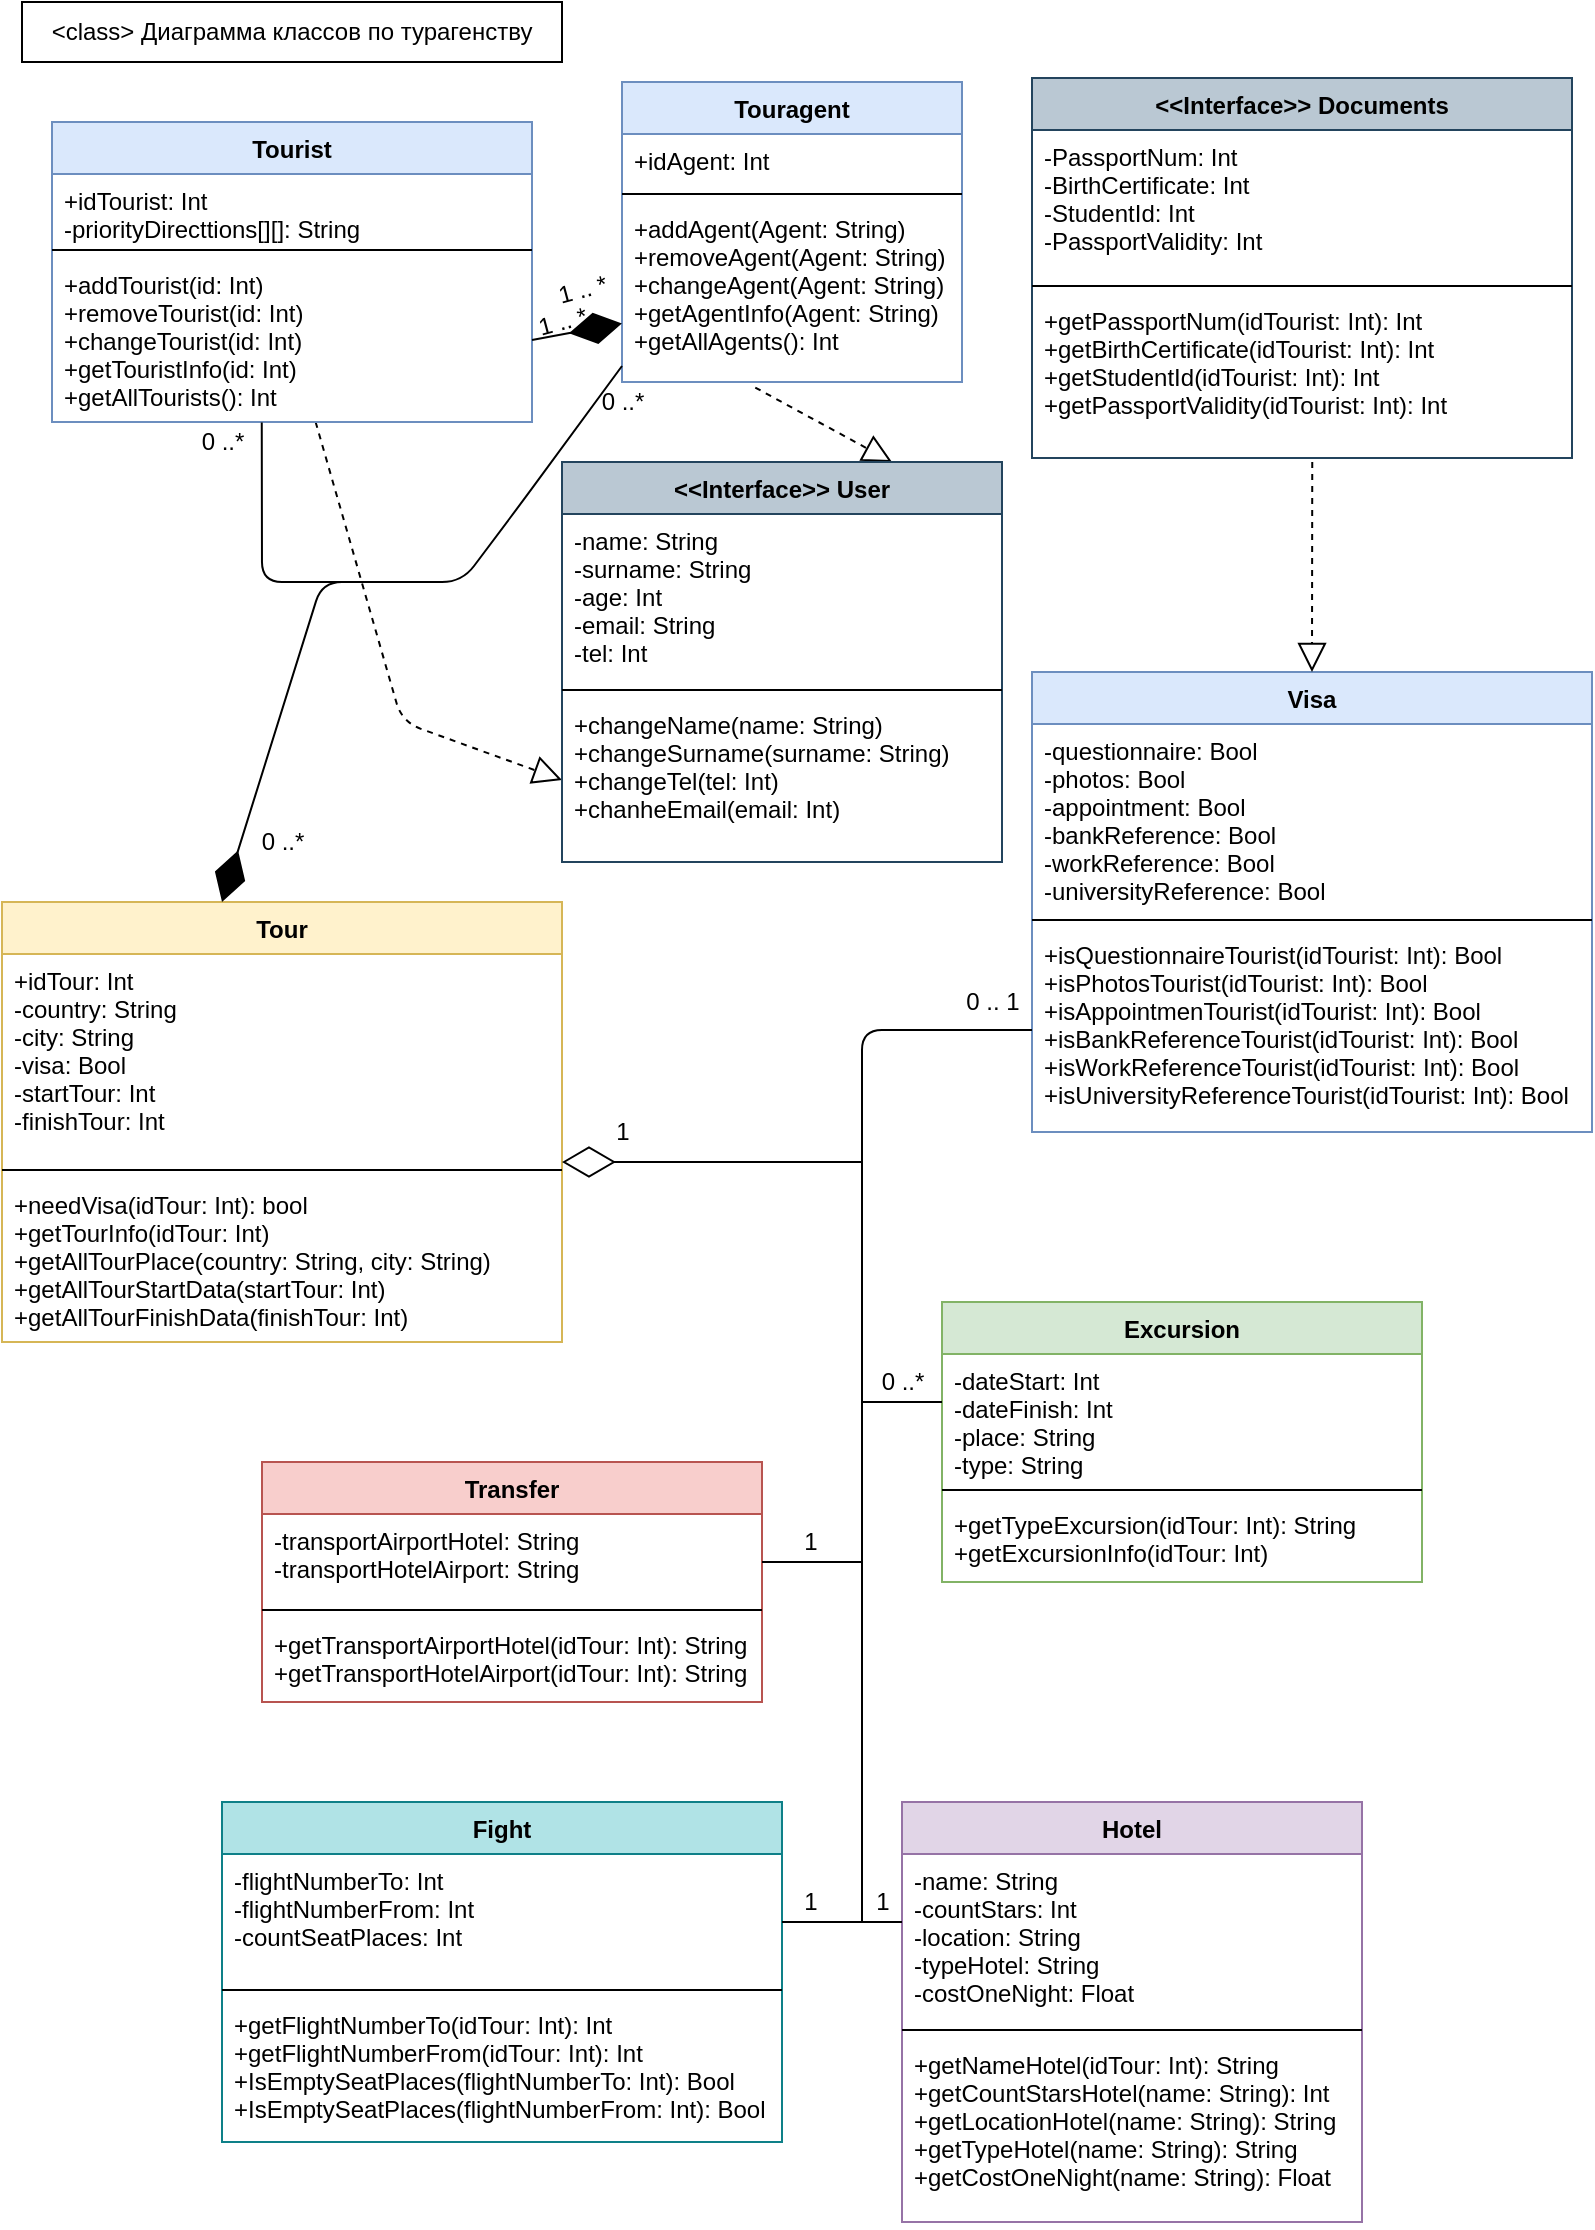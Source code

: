 <mxfile version="12.9.3" type="github">
  <diagram id="0H1mfORNGfnUdjF6QRDL" name="Page-1">
    <mxGraphModel dx="1422" dy="768" grid="1" gridSize="10" guides="1" tooltips="1" connect="1" arrows="1" fold="1" page="1" pageScale="1" pageWidth="827" pageHeight="1169" math="0" shadow="0">
      <root>
        <mxCell id="0" />
        <mxCell id="1" parent="0" />
        <mxCell id="4OYxdjphq5t7-IWQ_6NV-1" value="&amp;lt;class&amp;gt; Диаграмма классов по турагенству" style="rounded=0;whiteSpace=wrap;html=1;" parent="1" vertex="1">
          <mxGeometry x="20" y="20" width="270" height="30" as="geometry" />
        </mxCell>
        <mxCell id="EQAWj-bgzG3Vmf502P8H-9" value="" style="endArrow=block;dashed=1;endFill=0;endSize=12;html=1;entryX=0;entryY=0.5;entryDx=0;entryDy=0;" edge="1" parent="1" source="EQAWj-bgzG3Vmf502P8H-8" target="EQAWj-bgzG3Vmf502P8H-4">
          <mxGeometry width="160" relative="1" as="geometry">
            <mxPoint x="153.04" y="260.0" as="sourcePoint" />
            <mxPoint x="308" y="350" as="targetPoint" />
            <Array as="points">
              <mxPoint x="210" y="380" />
            </Array>
          </mxGeometry>
        </mxCell>
        <mxCell id="EQAWj-bgzG3Vmf502P8H-16" value="" style="endArrow=block;dashed=1;endFill=0;endSize=12;html=1;exitX=0.392;exitY=1.031;exitDx=0;exitDy=0;exitPerimeter=0;entryX=0.75;entryY=0;entryDx=0;entryDy=0;" edge="1" parent="1" source="EQAWj-bgzG3Vmf502P8H-15" target="EQAWj-bgzG3Vmf502P8H-1">
          <mxGeometry width="160" relative="1" as="geometry">
            <mxPoint x="390" y="250" as="sourcePoint" />
            <mxPoint x="550" y="250" as="targetPoint" />
            <Array as="points" />
          </mxGeometry>
        </mxCell>
        <mxCell id="EQAWj-bgzG3Vmf502P8H-5" value="Tourist" style="swimlane;fontStyle=1;align=center;verticalAlign=top;childLayout=stackLayout;horizontal=1;startSize=26;horizontalStack=0;resizeParent=1;resizeParentMax=0;resizeLast=0;collapsible=1;marginBottom=0;fillColor=#dae8fc;strokeColor=#6c8ebf;" vertex="1" parent="1">
          <mxGeometry x="35" y="80" width="240" height="150" as="geometry" />
        </mxCell>
        <mxCell id="EQAWj-bgzG3Vmf502P8H-6" value="+idTourist: Int&#xa;-priorityDirecttions[][]: String&#xa;" style="text;strokeColor=none;fillColor=none;align=left;verticalAlign=top;spacingLeft=4;spacingRight=4;overflow=hidden;rotatable=0;points=[[0,0.5],[1,0.5]];portConstraint=eastwest;" vertex="1" parent="EQAWj-bgzG3Vmf502P8H-5">
          <mxGeometry y="26" width="240" height="34" as="geometry" />
        </mxCell>
        <mxCell id="EQAWj-bgzG3Vmf502P8H-7" value="" style="line;strokeWidth=1;fillColor=none;align=left;verticalAlign=middle;spacingTop=-1;spacingLeft=3;spacingRight=3;rotatable=0;labelPosition=right;points=[];portConstraint=eastwest;" vertex="1" parent="EQAWj-bgzG3Vmf502P8H-5">
          <mxGeometry y="60" width="240" height="8" as="geometry" />
        </mxCell>
        <mxCell id="EQAWj-bgzG3Vmf502P8H-8" value="+addTourist(id: Int)&#xa;+removeTourist(id: Int)&#xa;+changeTourist(id: Int)&#xa;+getTouristInfo(id: Int)&#xa;+getAllTourists(): Int" style="text;strokeColor=none;fillColor=none;align=left;verticalAlign=top;spacingLeft=4;spacingRight=4;overflow=hidden;rotatable=0;points=[[0,0.5],[1,0.5]];portConstraint=eastwest;" vertex="1" parent="EQAWj-bgzG3Vmf502P8H-5">
          <mxGeometry y="68" width="240" height="82" as="geometry" />
        </mxCell>
        <mxCell id="EQAWj-bgzG3Vmf502P8H-12" value="Touragent" style="swimlane;fontStyle=1;align=center;verticalAlign=top;childLayout=stackLayout;horizontal=1;startSize=26;horizontalStack=0;resizeParent=1;resizeParentMax=0;resizeLast=0;collapsible=1;marginBottom=0;fillColor=#dae8fc;strokeColor=#6c8ebf;" vertex="1" parent="1">
          <mxGeometry x="320" y="60" width="170" height="150" as="geometry" />
        </mxCell>
        <mxCell id="EQAWj-bgzG3Vmf502P8H-13" value="+idAgent: Int&#xa;" style="text;strokeColor=none;fillColor=none;align=left;verticalAlign=top;spacingLeft=4;spacingRight=4;overflow=hidden;rotatable=0;points=[[0,0.5],[1,0.5]];portConstraint=eastwest;" vertex="1" parent="EQAWj-bgzG3Vmf502P8H-12">
          <mxGeometry y="26" width="170" height="26" as="geometry" />
        </mxCell>
        <mxCell id="EQAWj-bgzG3Vmf502P8H-14" value="" style="line;strokeWidth=1;fillColor=none;align=left;verticalAlign=middle;spacingTop=-1;spacingLeft=3;spacingRight=3;rotatable=0;labelPosition=right;points=[];portConstraint=eastwest;" vertex="1" parent="EQAWj-bgzG3Vmf502P8H-12">
          <mxGeometry y="52" width="170" height="8" as="geometry" />
        </mxCell>
        <mxCell id="EQAWj-bgzG3Vmf502P8H-15" value="+addAgent(Agent: String)&#xa;+removeAgent(Agent: String)&#xa;+changeAgent(Agent: String)&#xa;+getAgentInfo(Agent: String)&#xa;+getAllAgents(): Int" style="text;strokeColor=none;fillColor=none;align=left;verticalAlign=top;spacingLeft=4;spacingRight=4;overflow=hidden;rotatable=0;points=[[0,0.5],[1,0.5]];portConstraint=eastwest;" vertex="1" parent="EQAWj-bgzG3Vmf502P8H-12">
          <mxGeometry y="60" width="170" height="90" as="geometry" />
        </mxCell>
        <mxCell id="EQAWj-bgzG3Vmf502P8H-49" value="&lt;&lt;Interface&gt;&gt; Documents" style="swimlane;fontStyle=1;align=center;verticalAlign=top;childLayout=stackLayout;horizontal=1;startSize=26;horizontalStack=0;resizeParent=1;resizeParentMax=0;resizeLast=0;collapsible=1;marginBottom=0;fillColor=#bac8d3;strokeColor=#23445d;" vertex="1" parent="1">
          <mxGeometry x="525" y="58" width="270" height="190" as="geometry" />
        </mxCell>
        <mxCell id="EQAWj-bgzG3Vmf502P8H-50" value="-PassportNum: Int&#xa;-BirthСertificate: Int&#xa;-StudentId: Int&#xa;-PassportValidity: Int&#xa;" style="text;strokeColor=none;fillColor=none;align=left;verticalAlign=top;spacingLeft=4;spacingRight=4;overflow=hidden;rotatable=0;points=[[0,0.5],[1,0.5]];portConstraint=eastwest;" vertex="1" parent="EQAWj-bgzG3Vmf502P8H-49">
          <mxGeometry y="26" width="270" height="74" as="geometry" />
        </mxCell>
        <mxCell id="EQAWj-bgzG3Vmf502P8H-51" value="" style="line;strokeWidth=1;fillColor=none;align=left;verticalAlign=middle;spacingTop=-1;spacingLeft=3;spacingRight=3;rotatable=0;labelPosition=right;points=[];portConstraint=eastwest;" vertex="1" parent="EQAWj-bgzG3Vmf502P8H-49">
          <mxGeometry y="100" width="270" height="8" as="geometry" />
        </mxCell>
        <mxCell id="EQAWj-bgzG3Vmf502P8H-52" value="+getPassportNum(idTourist: Int): Int&#xa;+getBirthСertificate(idTourist: Int): Int&#xa;+getStudentId(idTourist: Int): Int&#xa;+getPassportValidity(idTourist: Int): Int" style="text;strokeColor=none;fillColor=none;align=left;verticalAlign=top;spacingLeft=4;spacingRight=4;overflow=hidden;rotatable=0;points=[[0,0.5],[1,0.5]];portConstraint=eastwest;" vertex="1" parent="EQAWj-bgzG3Vmf502P8H-49">
          <mxGeometry y="108" width="270" height="82" as="geometry" />
        </mxCell>
        <mxCell id="EQAWj-bgzG3Vmf502P8H-1" value="&lt;&lt;Interface&gt;&gt; User&#xa;" style="swimlane;fontStyle=1;align=center;verticalAlign=top;childLayout=stackLayout;horizontal=1;startSize=26;horizontalStack=0;resizeParent=1;resizeParentMax=0;resizeLast=0;collapsible=1;marginBottom=0;fillColor=#bac8d3;strokeColor=#23445d;" vertex="1" parent="1">
          <mxGeometry x="290" y="250" width="220" height="200" as="geometry" />
        </mxCell>
        <mxCell id="EQAWj-bgzG3Vmf502P8H-2" value="-name: String&#xa;-surname: String&#xa;-age: Int&#xa;-email: String&#xa;-tel: Int" style="text;align=left;verticalAlign=top;spacingLeft=4;spacingRight=4;overflow=hidden;rotatable=0;points=[[0,0.5],[1,0.5]];portConstraint=eastwest;" vertex="1" parent="EQAWj-bgzG3Vmf502P8H-1">
          <mxGeometry y="26" width="220" height="84" as="geometry" />
        </mxCell>
        <mxCell id="EQAWj-bgzG3Vmf502P8H-3" value="" style="line;strokeWidth=1;fillColor=none;align=left;verticalAlign=middle;spacingTop=-1;spacingLeft=3;spacingRight=3;rotatable=0;labelPosition=right;points=[];portConstraint=eastwest;" vertex="1" parent="EQAWj-bgzG3Vmf502P8H-1">
          <mxGeometry y="110" width="220" height="8" as="geometry" />
        </mxCell>
        <mxCell id="EQAWj-bgzG3Vmf502P8H-4" value="+changeName(name: String)&#xa;+changeSurname(surname: String)&#xa;+changeTel(tel: Int)&#xa;+chanheEmail(email: Int)" style="text;strokeColor=none;fillColor=none;align=left;verticalAlign=top;spacingLeft=4;spacingRight=4;overflow=hidden;rotatable=0;points=[[0,0.5],[1,0.5]];portConstraint=eastwest;" vertex="1" parent="EQAWj-bgzG3Vmf502P8H-1">
          <mxGeometry y="118" width="220" height="82" as="geometry" />
        </mxCell>
        <mxCell id="EQAWj-bgzG3Vmf502P8H-54" value="Visa" style="swimlane;fontStyle=1;align=center;verticalAlign=top;childLayout=stackLayout;horizontal=1;startSize=26;horizontalStack=0;resizeParent=1;resizeParentMax=0;resizeLast=0;collapsible=1;marginBottom=0;fillColor=#dae8fc;strokeColor=#6c8ebf;" vertex="1" parent="1">
          <mxGeometry x="525" y="355" width="280" height="230" as="geometry" />
        </mxCell>
        <mxCell id="EQAWj-bgzG3Vmf502P8H-55" value="-questionnaire: Bool&#xa;-photos: Bool&#xa;-appointment: Bool&#xa;-bankReference: Bool&#xa;-workReference: Bool&#xa;-universityReference: Bool" style="text;strokeColor=none;fillColor=none;align=left;verticalAlign=top;spacingLeft=4;spacingRight=4;overflow=hidden;rotatable=0;points=[[0,0.5],[1,0.5]];portConstraint=eastwest;" vertex="1" parent="EQAWj-bgzG3Vmf502P8H-54">
          <mxGeometry y="26" width="280" height="94" as="geometry" />
        </mxCell>
        <mxCell id="EQAWj-bgzG3Vmf502P8H-56" value="" style="line;strokeWidth=1;fillColor=none;align=left;verticalAlign=middle;spacingTop=-1;spacingLeft=3;spacingRight=3;rotatable=0;labelPosition=right;points=[];portConstraint=eastwest;" vertex="1" parent="EQAWj-bgzG3Vmf502P8H-54">
          <mxGeometry y="120" width="280" height="8" as="geometry" />
        </mxCell>
        <mxCell id="EQAWj-bgzG3Vmf502P8H-57" value="+isQuestionnaireTourist(idTourist: Int): Bool&#xa;+isPhotosTourist(idTourist: Int): Bool&#xa;+isAppointmenTourist(idTourist: Int): Bool&#xa;+isBankReferenceTourist(idTourist: Int): Bool&#xa;+isWorkReferenceTourist(idTourist: Int): Bool&#xa;+isUniversityReferenceTourist(idTourist: Int): Bool" style="text;strokeColor=none;fillColor=none;align=left;verticalAlign=top;spacingLeft=4;spacingRight=4;overflow=hidden;rotatable=0;points=[[0,0.5],[1,0.5]];portConstraint=eastwest;" vertex="1" parent="EQAWj-bgzG3Vmf502P8H-54">
          <mxGeometry y="128" width="280" height="102" as="geometry" />
        </mxCell>
        <mxCell id="EQAWj-bgzG3Vmf502P8H-17" value="Tour" style="swimlane;fontStyle=1;align=center;verticalAlign=top;childLayout=stackLayout;horizontal=1;startSize=26;horizontalStack=0;resizeParent=1;resizeParentMax=0;resizeLast=0;collapsible=1;marginBottom=0;fillColor=#fff2cc;strokeColor=#d6b656;" vertex="1" parent="1">
          <mxGeometry x="10" y="470" width="280" height="220" as="geometry" />
        </mxCell>
        <mxCell id="EQAWj-bgzG3Vmf502P8H-18" value="+idTour: Int&#xa;-country: String&#xa;-city: String&#xa;-visa: Bool&#xa;-startTour: Int&#xa;-finishTour: Int&#xa;&#xa;" style="text;strokeColor=none;fillColor=none;align=left;verticalAlign=top;spacingLeft=4;spacingRight=4;overflow=hidden;rotatable=0;points=[[0,0.5],[1,0.5]];portConstraint=eastwest;" vertex="1" parent="EQAWj-bgzG3Vmf502P8H-17">
          <mxGeometry y="26" width="280" height="104" as="geometry" />
        </mxCell>
        <mxCell id="EQAWj-bgzG3Vmf502P8H-19" value="" style="line;strokeWidth=1;fillColor=none;align=left;verticalAlign=middle;spacingTop=-1;spacingLeft=3;spacingRight=3;rotatable=0;labelPosition=right;points=[];portConstraint=eastwest;" vertex="1" parent="EQAWj-bgzG3Vmf502P8H-17">
          <mxGeometry y="130" width="280" height="8" as="geometry" />
        </mxCell>
        <mxCell id="EQAWj-bgzG3Vmf502P8H-20" value="+needVisa(idTour: Int): bool&#xa;+getTourInfo(idTour: Int)&#xa;+getAllTourPlace(country: String, city: String)&#xa;+getAllTourStartData(startTour: Int)&#xa;+getAllTourFinishData(finishTour: Int)" style="text;strokeColor=none;fillColor=none;align=left;verticalAlign=top;spacingLeft=4;spacingRight=4;overflow=hidden;rotatable=0;points=[[0,0.5],[1,0.5]];portConstraint=eastwest;" vertex="1" parent="EQAWj-bgzG3Vmf502P8H-17">
          <mxGeometry y="138" width="280" height="82" as="geometry" />
        </mxCell>
        <mxCell id="EQAWj-bgzG3Vmf502P8H-70" value="Excursion" style="swimlane;fontStyle=1;align=center;verticalAlign=top;childLayout=stackLayout;horizontal=1;startSize=26;horizontalStack=0;resizeParent=1;resizeParentMax=0;resizeLast=0;collapsible=1;marginBottom=0;fillColor=#d5e8d4;strokeColor=#82b366;" vertex="1" parent="1">
          <mxGeometry x="480" y="670" width="240" height="140" as="geometry" />
        </mxCell>
        <mxCell id="EQAWj-bgzG3Vmf502P8H-71" value="-dateStart: Int&#xa;-dateFinish: Int&#xa;-place: String&#xa;-type: String" style="text;strokeColor=none;fillColor=none;align=left;verticalAlign=top;spacingLeft=4;spacingRight=4;overflow=hidden;rotatable=0;points=[[0,0.5],[1,0.5]];portConstraint=eastwest;" vertex="1" parent="EQAWj-bgzG3Vmf502P8H-70">
          <mxGeometry y="26" width="240" height="64" as="geometry" />
        </mxCell>
        <mxCell id="EQAWj-bgzG3Vmf502P8H-72" value="" style="line;strokeWidth=1;fillColor=none;align=left;verticalAlign=middle;spacingTop=-1;spacingLeft=3;spacingRight=3;rotatable=0;labelPosition=right;points=[];portConstraint=eastwest;" vertex="1" parent="EQAWj-bgzG3Vmf502P8H-70">
          <mxGeometry y="90" width="240" height="8" as="geometry" />
        </mxCell>
        <mxCell id="EQAWj-bgzG3Vmf502P8H-73" value="+getTypeExcursion(idTour: Int): String&#xa;+getExcursionInfo(idTour: Int)" style="text;strokeColor=none;fillColor=none;align=left;verticalAlign=top;spacingLeft=4;spacingRight=4;overflow=hidden;rotatable=0;points=[[0,0.5],[1,0.5]];portConstraint=eastwest;" vertex="1" parent="EQAWj-bgzG3Vmf502P8H-70">
          <mxGeometry y="98" width="240" height="42" as="geometry" />
        </mxCell>
        <mxCell id="EQAWj-bgzG3Vmf502P8H-66" value="Hotel" style="swimlane;fontStyle=1;align=center;verticalAlign=top;childLayout=stackLayout;horizontal=1;startSize=26;horizontalStack=0;resizeParent=1;resizeParentMax=0;resizeLast=0;collapsible=1;marginBottom=0;fillColor=#e1d5e7;strokeColor=#9673a6;" vertex="1" parent="1">
          <mxGeometry x="460" y="920" width="230" height="210" as="geometry" />
        </mxCell>
        <mxCell id="EQAWj-bgzG3Vmf502P8H-67" value="-name: String&#xa;-countStars: Int&#xa;-location: String&#xa;-typeHotel: String&#xa;-costOneNight: Float&#xa;&#xa;-&#xa;" style="text;strokeColor=none;fillColor=none;align=left;verticalAlign=top;spacingLeft=4;spacingRight=4;overflow=hidden;rotatable=0;points=[[0,0.5],[1,0.5]];portConstraint=eastwest;" vertex="1" parent="EQAWj-bgzG3Vmf502P8H-66">
          <mxGeometry y="26" width="230" height="84" as="geometry" />
        </mxCell>
        <mxCell id="EQAWj-bgzG3Vmf502P8H-68" value="" style="line;strokeWidth=1;fillColor=none;align=left;verticalAlign=middle;spacingTop=-1;spacingLeft=3;spacingRight=3;rotatable=0;labelPosition=right;points=[];portConstraint=eastwest;" vertex="1" parent="EQAWj-bgzG3Vmf502P8H-66">
          <mxGeometry y="110" width="230" height="8" as="geometry" />
        </mxCell>
        <mxCell id="EQAWj-bgzG3Vmf502P8H-69" value="+getNameHotel(idTour: Int): String &#xa;+getCountStarsHotel(name: String): Int &#xa;+getLocationHotel(name: String): String &#xa;+getTypeHotel(name: String): String &#xa;+getCostOneNight(name: String): Float " style="text;strokeColor=none;fillColor=none;align=left;verticalAlign=top;spacingLeft=4;spacingRight=4;overflow=hidden;rotatable=0;points=[[0,0.5],[1,0.5]];portConstraint=eastwest;" vertex="1" parent="EQAWj-bgzG3Vmf502P8H-66">
          <mxGeometry y="118" width="230" height="92" as="geometry" />
        </mxCell>
        <mxCell id="EQAWj-bgzG3Vmf502P8H-62" value="Fight" style="swimlane;fontStyle=1;align=center;verticalAlign=top;childLayout=stackLayout;horizontal=1;startSize=26;horizontalStack=0;resizeParent=1;resizeParentMax=0;resizeLast=0;collapsible=1;marginBottom=0;fillColor=#b0e3e6;strokeColor=#0e8088;" vertex="1" parent="1">
          <mxGeometry x="120" y="920" width="280" height="170" as="geometry" />
        </mxCell>
        <mxCell id="EQAWj-bgzG3Vmf502P8H-63" value="-flightNumberTo: Int&#xa;-flightNumberFrom: Int&#xa;-countSeatPlaces: Int" style="text;strokeColor=none;fillColor=none;align=left;verticalAlign=top;spacingLeft=4;spacingRight=4;overflow=hidden;rotatable=0;points=[[0,0.5],[1,0.5]];portConstraint=eastwest;" vertex="1" parent="EQAWj-bgzG3Vmf502P8H-62">
          <mxGeometry y="26" width="280" height="64" as="geometry" />
        </mxCell>
        <mxCell id="EQAWj-bgzG3Vmf502P8H-64" value="" style="line;strokeWidth=1;fillColor=none;align=left;verticalAlign=middle;spacingTop=-1;spacingLeft=3;spacingRight=3;rotatable=0;labelPosition=right;points=[];portConstraint=eastwest;" vertex="1" parent="EQAWj-bgzG3Vmf502P8H-62">
          <mxGeometry y="90" width="280" height="8" as="geometry" />
        </mxCell>
        <mxCell id="EQAWj-bgzG3Vmf502P8H-65" value="+getFlightNumberTo(idTour: Int): Int&#xa;+getFlightNumberFrom(idTour: Int): Int&#xa;+IsEmptySeatPlaces(flightNumberTo: Int): Bool&#xa;+IsEmptySeatPlaces(flightNumberFrom: Int): Bool" style="text;strokeColor=none;fillColor=none;align=left;verticalAlign=top;spacingLeft=4;spacingRight=4;overflow=hidden;rotatable=0;points=[[0,0.5],[1,0.5]];portConstraint=eastwest;" vertex="1" parent="EQAWj-bgzG3Vmf502P8H-62">
          <mxGeometry y="98" width="280" height="72" as="geometry" />
        </mxCell>
        <mxCell id="EQAWj-bgzG3Vmf502P8H-58" value="Transfer" style="swimlane;fontStyle=1;align=center;verticalAlign=top;childLayout=stackLayout;horizontal=1;startSize=26;horizontalStack=0;resizeParent=1;resizeParentMax=0;resizeLast=0;collapsible=1;marginBottom=0;fillColor=#f8cecc;strokeColor=#b85450;" vertex="1" parent="1">
          <mxGeometry x="140" y="750" width="250" height="120" as="geometry" />
        </mxCell>
        <mxCell id="EQAWj-bgzG3Vmf502P8H-59" value="-transportAirportHotel: String&#xa;-transportHotelAirport: String" style="text;strokeColor=none;fillColor=none;align=left;verticalAlign=top;spacingLeft=4;spacingRight=4;overflow=hidden;rotatable=0;points=[[0,0.5],[1,0.5]];portConstraint=eastwest;" vertex="1" parent="EQAWj-bgzG3Vmf502P8H-58">
          <mxGeometry y="26" width="250" height="44" as="geometry" />
        </mxCell>
        <mxCell id="EQAWj-bgzG3Vmf502P8H-60" value="" style="line;strokeWidth=1;fillColor=none;align=left;verticalAlign=middle;spacingTop=-1;spacingLeft=3;spacingRight=3;rotatable=0;labelPosition=right;points=[];portConstraint=eastwest;" vertex="1" parent="EQAWj-bgzG3Vmf502P8H-58">
          <mxGeometry y="70" width="250" height="8" as="geometry" />
        </mxCell>
        <mxCell id="EQAWj-bgzG3Vmf502P8H-61" value="+getTransportAirportHotel(idTour: Int): String&#xa;+getTransportHotelAirport(idTour: Int): String" style="text;strokeColor=none;fillColor=none;align=left;verticalAlign=top;spacingLeft=4;spacingRight=4;overflow=hidden;rotatable=0;points=[[0,0.5],[1,0.5]];portConstraint=eastwest;" vertex="1" parent="EQAWj-bgzG3Vmf502P8H-58">
          <mxGeometry y="78" width="250" height="42" as="geometry" />
        </mxCell>
        <mxCell id="EQAWj-bgzG3Vmf502P8H-104" value="" style="endArrow=none;html=1;entryX=0;entryY=0.5;entryDx=0;entryDy=0;" edge="1" parent="1" target="EQAWj-bgzG3Vmf502P8H-57">
          <mxGeometry width="50" height="50" relative="1" as="geometry">
            <mxPoint x="440" y="980" as="sourcePoint" />
            <mxPoint x="440" y="530" as="targetPoint" />
            <Array as="points">
              <mxPoint x="440" y="534" />
            </Array>
          </mxGeometry>
        </mxCell>
        <mxCell id="EQAWj-bgzG3Vmf502P8H-105" value="" style="endArrow=none;html=1;" edge="1" parent="1">
          <mxGeometry width="50" height="50" relative="1" as="geometry">
            <mxPoint x="400" y="980" as="sourcePoint" />
            <mxPoint x="460" y="980" as="targetPoint" />
          </mxGeometry>
        </mxCell>
        <mxCell id="EQAWj-bgzG3Vmf502P8H-106" value="" style="endArrow=none;html=1;" edge="1" parent="1">
          <mxGeometry width="50" height="50" relative="1" as="geometry">
            <mxPoint x="390" y="800" as="sourcePoint" />
            <mxPoint x="440" y="800" as="targetPoint" />
          </mxGeometry>
        </mxCell>
        <mxCell id="EQAWj-bgzG3Vmf502P8H-107" value="" style="endArrow=none;html=1;" edge="1" parent="1">
          <mxGeometry width="50" height="50" relative="1" as="geometry">
            <mxPoint x="440" y="720" as="sourcePoint" />
            <mxPoint x="480" y="720" as="targetPoint" />
          </mxGeometry>
        </mxCell>
        <mxCell id="EQAWj-bgzG3Vmf502P8H-110" value="" style="endArrow=diamondThin;endFill=0;endSize=24;html=1;" edge="1" parent="1">
          <mxGeometry width="160" relative="1" as="geometry">
            <mxPoint x="440" y="600" as="sourcePoint" />
            <mxPoint x="290" y="600" as="targetPoint" />
          </mxGeometry>
        </mxCell>
        <mxCell id="EQAWj-bgzG3Vmf502P8H-113" value="" style="endArrow=diamondThin;endFill=1;endSize=24;html=1;exitX=0;exitY=0.911;exitDx=0;exitDy=0;exitPerimeter=0;" edge="1" parent="1" source="EQAWj-bgzG3Vmf502P8H-15">
          <mxGeometry width="160" relative="1" as="geometry">
            <mxPoint x="130" y="340" as="sourcePoint" />
            <mxPoint x="120" y="470" as="targetPoint" />
            <Array as="points">
              <mxPoint x="270" y="270" />
              <mxPoint x="240" y="310" />
              <mxPoint x="170" y="310" />
            </Array>
          </mxGeometry>
        </mxCell>
        <mxCell id="EQAWj-bgzG3Vmf502P8H-115" value="" style="endArrow=none;html=1;entryX=0.437;entryY=1.003;entryDx=0;entryDy=0;entryPerimeter=0;" edge="1" parent="1" target="EQAWj-bgzG3Vmf502P8H-8">
          <mxGeometry width="50" height="50" relative="1" as="geometry">
            <mxPoint x="200" y="310" as="sourcePoint" />
            <mxPoint x="440" y="380" as="targetPoint" />
            <Array as="points">
              <mxPoint x="140" y="310" />
            </Array>
          </mxGeometry>
        </mxCell>
        <mxCell id="EQAWj-bgzG3Vmf502P8H-116" value="" style="endArrow=block;dashed=1;endFill=0;endSize=12;html=1;exitX=0.519;exitY=1.024;exitDx=0;exitDy=0;exitPerimeter=0;entryX=0.5;entryY=0;entryDx=0;entryDy=0;" edge="1" parent="1" source="EQAWj-bgzG3Vmf502P8H-52" target="EQAWj-bgzG3Vmf502P8H-54">
          <mxGeometry width="160" relative="1" as="geometry">
            <mxPoint x="330" y="310" as="sourcePoint" />
            <mxPoint x="490" y="310" as="targetPoint" />
          </mxGeometry>
        </mxCell>
        <mxCell id="EQAWj-bgzG3Vmf502P8H-117" value="0 ..*" style="text;html=1;align=center;verticalAlign=middle;resizable=0;points=[];autosize=1;" vertex="1" parent="1">
          <mxGeometry x="130" y="430" width="40" height="20" as="geometry" />
        </mxCell>
        <mxCell id="EQAWj-bgzG3Vmf502P8H-118" value="0 .. 1" style="text;html=1;align=center;verticalAlign=middle;resizable=0;points=[];autosize=1;" vertex="1" parent="1">
          <mxGeometry x="485" y="510" width="40" height="20" as="geometry" />
        </mxCell>
        <mxCell id="EQAWj-bgzG3Vmf502P8H-121" value="0 ..*" style="text;html=1;align=center;verticalAlign=middle;resizable=0;points=[];autosize=1;" vertex="1" parent="1">
          <mxGeometry x="440" y="700" width="40" height="20" as="geometry" />
        </mxCell>
        <mxCell id="EQAWj-bgzG3Vmf502P8H-122" value="1" style="text;html=1;align=center;verticalAlign=middle;resizable=0;points=[];autosize=1;" vertex="1" parent="1">
          <mxGeometry x="440" y="960" width="20" height="20" as="geometry" />
        </mxCell>
        <mxCell id="EQAWj-bgzG3Vmf502P8H-123" value="1" style="text;html=1;align=center;verticalAlign=middle;resizable=0;points=[];autosize=1;" vertex="1" parent="1">
          <mxGeometry x="404" y="960" width="20" height="20" as="geometry" />
        </mxCell>
        <mxCell id="EQAWj-bgzG3Vmf502P8H-124" value="1" style="text;html=1;align=center;verticalAlign=middle;resizable=0;points=[];autosize=1;" vertex="1" parent="1">
          <mxGeometry x="404" y="780" width="20" height="20" as="geometry" />
        </mxCell>
        <mxCell id="EQAWj-bgzG3Vmf502P8H-125" value="1" style="text;html=1;align=center;verticalAlign=middle;resizable=0;points=[];autosize=1;" vertex="1" parent="1">
          <mxGeometry x="310" y="575" width="20" height="20" as="geometry" />
        </mxCell>
        <mxCell id="EQAWj-bgzG3Vmf502P8H-128" value="0 ..*" style="text;html=1;align=center;verticalAlign=middle;resizable=0;points=[];autosize=1;" vertex="1" parent="1">
          <mxGeometry x="100" y="230" width="40" height="20" as="geometry" />
        </mxCell>
        <mxCell id="EQAWj-bgzG3Vmf502P8H-130" value="0 ..*" style="text;html=1;align=center;verticalAlign=middle;resizable=0;points=[];autosize=1;" vertex="1" parent="1">
          <mxGeometry x="300" y="210" width="40" height="20" as="geometry" />
        </mxCell>
        <mxCell id="EQAWj-bgzG3Vmf502P8H-138" value="" style="endArrow=diamondThin;endFill=1;endSize=24;html=1;exitX=1;exitY=0.5;exitDx=0;exitDy=0;" edge="1" parent="1" source="EQAWj-bgzG3Vmf502P8H-8" target="EQAWj-bgzG3Vmf502P8H-15">
          <mxGeometry width="160" relative="1" as="geometry">
            <mxPoint x="300" y="310" as="sourcePoint" />
            <mxPoint x="460" y="310" as="targetPoint" />
          </mxGeometry>
        </mxCell>
        <mxCell id="EQAWj-bgzG3Vmf502P8H-139" value="1 .. *" style="text;html=1;align=center;verticalAlign=middle;resizable=0;points=[];autosize=1;rotation=-15;" vertex="1" parent="1">
          <mxGeometry x="270" y="170" width="40" height="20" as="geometry" />
        </mxCell>
        <mxCell id="EQAWj-bgzG3Vmf502P8H-141" value="1 .. *" style="text;html=1;align=center;verticalAlign=middle;resizable=0;points=[];autosize=1;rotation=-15;" vertex="1" parent="1">
          <mxGeometry x="280" y="154" width="40" height="20" as="geometry" />
        </mxCell>
      </root>
    </mxGraphModel>
  </diagram>
</mxfile>
